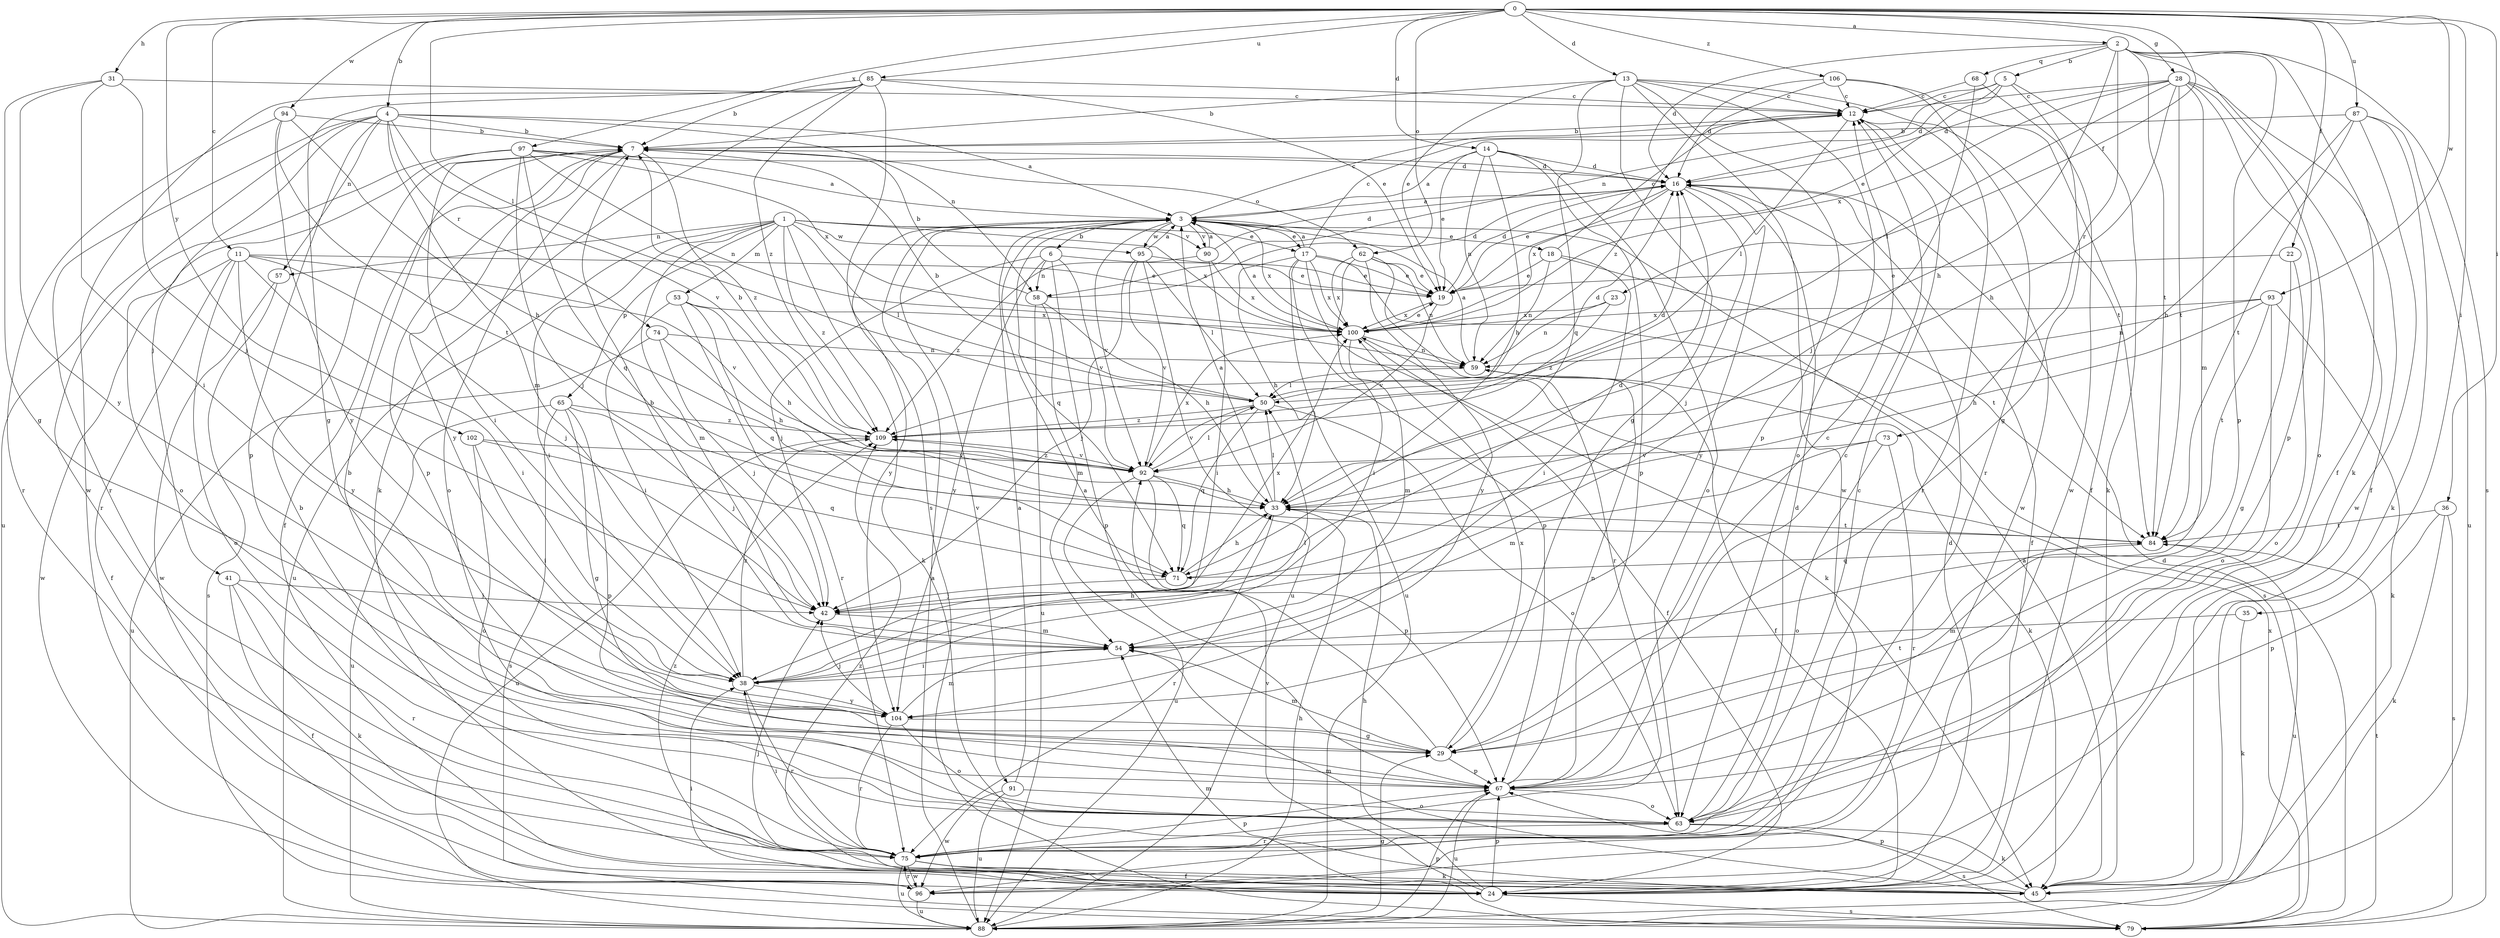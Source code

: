 strict digraph  {
0;
1;
2;
3;
4;
5;
6;
7;
11;
12;
13;
14;
16;
17;
18;
19;
22;
23;
24;
28;
29;
31;
33;
35;
36;
38;
41;
42;
45;
50;
53;
54;
57;
58;
59;
62;
63;
65;
67;
68;
71;
73;
74;
75;
79;
84;
85;
87;
88;
90;
91;
92;
93;
94;
95;
96;
97;
100;
102;
104;
106;
109;
0 -> 2  [label=a];
0 -> 4  [label=b];
0 -> 11  [label=c];
0 -> 13  [label=d];
0 -> 14  [label=d];
0 -> 22  [label=f];
0 -> 23  [label=f];
0 -> 28  [label=g];
0 -> 31  [label=h];
0 -> 35  [label=i];
0 -> 36  [label=i];
0 -> 50  [label=l];
0 -> 62  [label=o];
0 -> 85  [label=u];
0 -> 87  [label=u];
0 -> 93  [label=w];
0 -> 94  [label=w];
0 -> 97  [label=x];
0 -> 102  [label=y];
0 -> 106  [label=z];
1 -> 17  [label=e];
1 -> 38  [label=i];
1 -> 45  [label=k];
1 -> 50  [label=l];
1 -> 53  [label=m];
1 -> 54  [label=m];
1 -> 57  [label=n];
1 -> 65  [label=p];
1 -> 88  [label=u];
1 -> 90  [label=v];
1 -> 95  [label=w];
1 -> 100  [label=x];
1 -> 109  [label=z];
2 -> 5  [label=b];
2 -> 16  [label=d];
2 -> 24  [label=f];
2 -> 33  [label=h];
2 -> 45  [label=k];
2 -> 67  [label=p];
2 -> 68  [label=q];
2 -> 73  [label=r];
2 -> 79  [label=s];
2 -> 84  [label=t];
3 -> 6  [label=b];
3 -> 12  [label=c];
3 -> 17  [label=e];
3 -> 18  [label=e];
3 -> 71  [label=q];
3 -> 90  [label=v];
3 -> 91  [label=v];
3 -> 92  [label=v];
3 -> 95  [label=w];
3 -> 100  [label=x];
3 -> 104  [label=y];
4 -> 3  [label=a];
4 -> 7  [label=b];
4 -> 41  [label=j];
4 -> 54  [label=m];
4 -> 57  [label=n];
4 -> 58  [label=n];
4 -> 67  [label=p];
4 -> 74  [label=r];
4 -> 75  [label=r];
4 -> 88  [label=u];
4 -> 92  [label=v];
5 -> 12  [label=c];
5 -> 16  [label=d];
5 -> 19  [label=e];
5 -> 29  [label=g];
5 -> 45  [label=k];
5 -> 58  [label=n];
6 -> 19  [label=e];
6 -> 42  [label=j];
6 -> 58  [label=n];
6 -> 67  [label=p];
6 -> 92  [label=v];
6 -> 104  [label=y];
7 -> 16  [label=d];
7 -> 24  [label=f];
7 -> 38  [label=i];
7 -> 62  [label=o];
7 -> 63  [label=o];
7 -> 67  [label=p];
7 -> 104  [label=y];
7 -> 109  [label=z];
11 -> 19  [label=e];
11 -> 24  [label=f];
11 -> 38  [label=i];
11 -> 42  [label=j];
11 -> 63  [label=o];
11 -> 92  [label=v];
11 -> 96  [label=w];
11 -> 104  [label=y];
12 -> 7  [label=b];
12 -> 50  [label=l];
12 -> 75  [label=r];
12 -> 96  [label=w];
13 -> 7  [label=b];
13 -> 12  [label=c];
13 -> 19  [label=e];
13 -> 29  [label=g];
13 -> 63  [label=o];
13 -> 67  [label=p];
13 -> 71  [label=q];
13 -> 84  [label=t];
13 -> 96  [label=w];
14 -> 3  [label=a];
14 -> 16  [label=d];
14 -> 19  [label=e];
14 -> 33  [label=h];
14 -> 59  [label=n];
14 -> 63  [label=o];
14 -> 67  [label=p];
16 -> 3  [label=a];
16 -> 19  [label=e];
16 -> 24  [label=f];
16 -> 42  [label=j];
16 -> 100  [label=x];
16 -> 104  [label=y];
17 -> 3  [label=a];
17 -> 12  [label=c];
17 -> 19  [label=e];
17 -> 33  [label=h];
17 -> 45  [label=k];
17 -> 67  [label=p];
17 -> 79  [label=s];
17 -> 88  [label=u];
17 -> 100  [label=x];
18 -> 12  [label=c];
18 -> 19  [label=e];
18 -> 38  [label=i];
18 -> 59  [label=n];
18 -> 84  [label=t];
19 -> 16  [label=d];
19 -> 92  [label=v];
19 -> 100  [label=x];
22 -> 19  [label=e];
22 -> 29  [label=g];
22 -> 63  [label=o];
23 -> 59  [label=n];
23 -> 100  [label=x];
23 -> 109  [label=z];
24 -> 16  [label=d];
24 -> 33  [label=h];
24 -> 38  [label=i];
24 -> 67  [label=p];
24 -> 79  [label=s];
24 -> 92  [label=v];
24 -> 109  [label=z];
28 -> 12  [label=c];
28 -> 16  [label=d];
28 -> 24  [label=f];
28 -> 33  [label=h];
28 -> 50  [label=l];
28 -> 54  [label=m];
28 -> 63  [label=o];
28 -> 67  [label=p];
28 -> 84  [label=t];
28 -> 100  [label=x];
29 -> 3  [label=a];
29 -> 12  [label=c];
29 -> 54  [label=m];
29 -> 67  [label=p];
29 -> 84  [label=t];
29 -> 100  [label=x];
31 -> 12  [label=c];
31 -> 29  [label=g];
31 -> 38  [label=i];
31 -> 42  [label=j];
31 -> 104  [label=y];
33 -> 3  [label=a];
33 -> 50  [label=l];
33 -> 75  [label=r];
33 -> 84  [label=t];
35 -> 45  [label=k];
35 -> 54  [label=m];
36 -> 45  [label=k];
36 -> 67  [label=p];
36 -> 79  [label=s];
36 -> 84  [label=t];
38 -> 33  [label=h];
38 -> 50  [label=l];
38 -> 75  [label=r];
38 -> 104  [label=y];
38 -> 109  [label=z];
41 -> 24  [label=f];
41 -> 42  [label=j];
41 -> 45  [label=k];
41 -> 75  [label=r];
42 -> 54  [label=m];
42 -> 100  [label=x];
45 -> 3  [label=a];
45 -> 42  [label=j];
45 -> 54  [label=m];
45 -> 67  [label=p];
45 -> 109  [label=z];
50 -> 7  [label=b];
50 -> 16  [label=d];
50 -> 63  [label=o];
50 -> 71  [label=q];
50 -> 92  [label=v];
50 -> 109  [label=z];
53 -> 33  [label=h];
53 -> 38  [label=i];
53 -> 71  [label=q];
53 -> 75  [label=r];
53 -> 100  [label=x];
54 -> 7  [label=b];
54 -> 38  [label=i];
57 -> 79  [label=s];
57 -> 96  [label=w];
58 -> 7  [label=b];
58 -> 16  [label=d];
58 -> 33  [label=h];
58 -> 54  [label=m];
58 -> 88  [label=u];
59 -> 3  [label=a];
59 -> 24  [label=f];
59 -> 45  [label=k];
59 -> 50  [label=l];
62 -> 19  [label=e];
62 -> 38  [label=i];
62 -> 59  [label=n];
62 -> 75  [label=r];
62 -> 100  [label=x];
62 -> 104  [label=y];
63 -> 16  [label=d];
63 -> 45  [label=k];
63 -> 75  [label=r];
63 -> 79  [label=s];
65 -> 29  [label=g];
65 -> 42  [label=j];
65 -> 67  [label=p];
65 -> 79  [label=s];
65 -> 88  [label=u];
65 -> 109  [label=z];
67 -> 7  [label=b];
67 -> 12  [label=c];
67 -> 59  [label=n];
67 -> 63  [label=o];
67 -> 88  [label=u];
68 -> 12  [label=c];
68 -> 42  [label=j];
68 -> 96  [label=w];
71 -> 16  [label=d];
71 -> 33  [label=h];
71 -> 42  [label=j];
73 -> 54  [label=m];
73 -> 63  [label=o];
73 -> 75  [label=r];
73 -> 92  [label=v];
74 -> 33  [label=h];
74 -> 42  [label=j];
74 -> 59  [label=n];
74 -> 88  [label=u];
75 -> 7  [label=b];
75 -> 12  [label=c];
75 -> 24  [label=f];
75 -> 38  [label=i];
75 -> 45  [label=k];
75 -> 67  [label=p];
75 -> 88  [label=u];
75 -> 96  [label=w];
79 -> 16  [label=d];
79 -> 54  [label=m];
79 -> 84  [label=t];
79 -> 100  [label=x];
84 -> 71  [label=q];
84 -> 88  [label=u];
85 -> 7  [label=b];
85 -> 12  [label=c];
85 -> 19  [label=e];
85 -> 29  [label=g];
85 -> 45  [label=k];
85 -> 79  [label=s];
85 -> 96  [label=w];
85 -> 109  [label=z];
87 -> 7  [label=b];
87 -> 33  [label=h];
87 -> 45  [label=k];
87 -> 84  [label=t];
87 -> 88  [label=u];
87 -> 96  [label=w];
88 -> 3  [label=a];
88 -> 29  [label=g];
88 -> 33  [label=h];
88 -> 67  [label=p];
90 -> 3  [label=a];
90 -> 16  [label=d];
90 -> 38  [label=i];
90 -> 100  [label=x];
90 -> 109  [label=z];
91 -> 3  [label=a];
91 -> 63  [label=o];
91 -> 88  [label=u];
91 -> 96  [label=w];
92 -> 33  [label=h];
92 -> 50  [label=l];
92 -> 67  [label=p];
92 -> 71  [label=q];
92 -> 88  [label=u];
92 -> 100  [label=x];
92 -> 109  [label=z];
93 -> 33  [label=h];
93 -> 45  [label=k];
93 -> 59  [label=n];
93 -> 63  [label=o];
93 -> 84  [label=t];
93 -> 100  [label=x];
94 -> 7  [label=b];
94 -> 33  [label=h];
94 -> 75  [label=r];
94 -> 84  [label=t];
94 -> 104  [label=y];
95 -> 3  [label=a];
95 -> 19  [label=e];
95 -> 42  [label=j];
95 -> 50  [label=l];
95 -> 88  [label=u];
95 -> 92  [label=v];
96 -> 75  [label=r];
96 -> 88  [label=u];
97 -> 3  [label=a];
97 -> 16  [label=d];
97 -> 42  [label=j];
97 -> 59  [label=n];
97 -> 63  [label=o];
97 -> 71  [label=q];
97 -> 75  [label=r];
97 -> 100  [label=x];
100 -> 3  [label=a];
100 -> 19  [label=e];
100 -> 24  [label=f];
100 -> 54  [label=m];
100 -> 59  [label=n];
102 -> 38  [label=i];
102 -> 63  [label=o];
102 -> 71  [label=q];
102 -> 92  [label=v];
104 -> 29  [label=g];
104 -> 42  [label=j];
104 -> 54  [label=m];
104 -> 63  [label=o];
104 -> 75  [label=r];
106 -> 12  [label=c];
106 -> 16  [label=d];
106 -> 24  [label=f];
106 -> 75  [label=r];
106 -> 109  [label=z];
109 -> 7  [label=b];
109 -> 16  [label=d];
109 -> 88  [label=u];
109 -> 92  [label=v];
}
